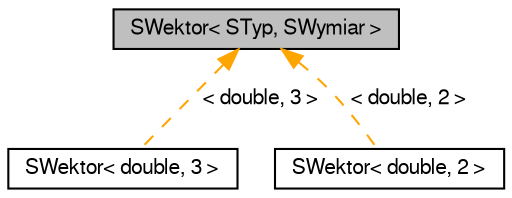 digraph "SWektor&lt; STyp, SWymiar &gt;"
{
 // LATEX_PDF_SIZE
  edge [fontname="FreeSans",fontsize="10",labelfontname="FreeSans",labelfontsize="10"];
  node [fontname="FreeSans",fontsize="10",shape=record];
  Node1 [label="SWektor\< STyp, SWymiar \>",height=0.2,width=0.4,color="black", fillcolor="grey75", style="filled", fontcolor="black",tooltip=" "];
  Node1 -> Node2 [dir="back",color="orange",fontsize="10",style="dashed",label=" \< double, 3 \>" ,fontname="FreeSans"];
  Node2 [label="SWektor\< double, 3 \>",height=0.2,width=0.4,color="black", fillcolor="white", style="filled",URL="$a00129.html",tooltip=" "];
  Node1 -> Node3 [dir="back",color="orange",fontsize="10",style="dashed",label=" \< double, 2 \>" ,fontname="FreeSans"];
  Node3 [label="SWektor\< double, 2 \>",height=0.2,width=0.4,color="black", fillcolor="white", style="filled",URL="$a00129.html",tooltip=" "];
}
